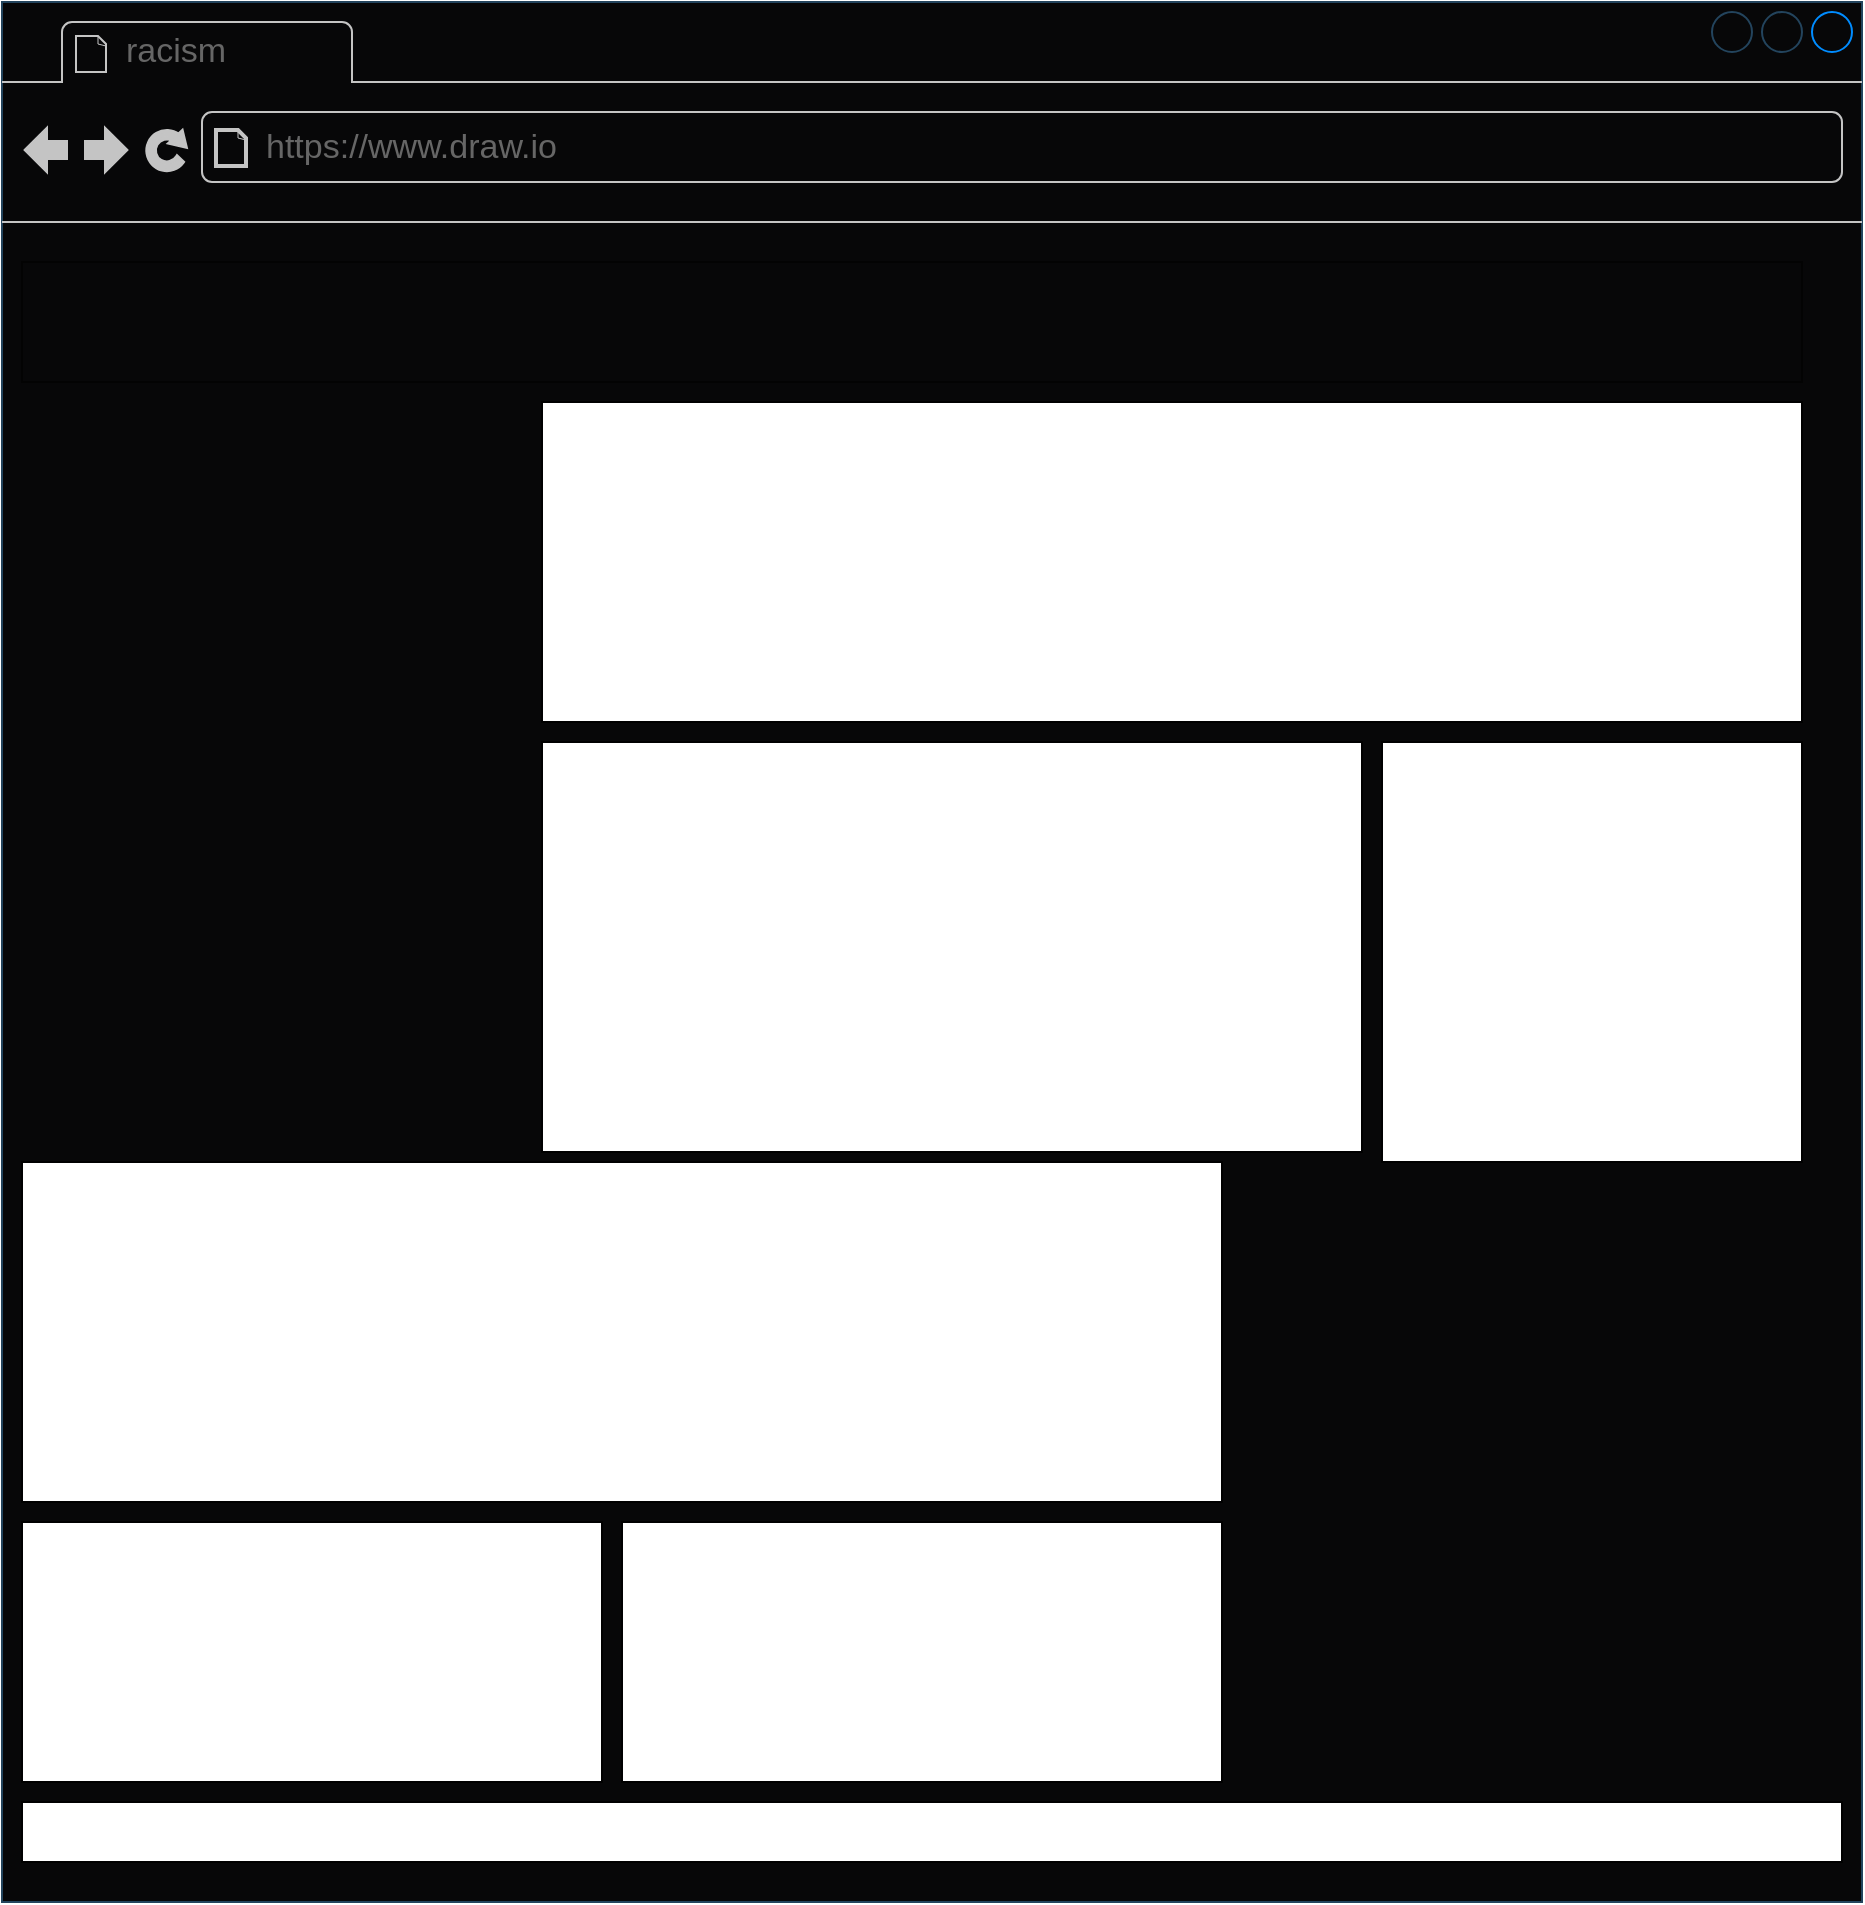 <mxfile version="14.6.13" type="github">
  <diagram id="TX8yhZ7MSqn7X93g5keU" name="Page-1">
    <mxGraphModel dx="2272" dy="746" grid="1" gridSize="10" guides="1" tooltips="1" connect="1" arrows="1" fold="1" page="1" pageScale="1" pageWidth="850" pageHeight="1100" math="0" shadow="0">
      <root>
        <mxCell id="0" />
        <mxCell id="1" parent="0" />
        <mxCell id="1TkdUxBdFWEZ6PXw6-x2-6" value="" style="strokeWidth=1;shadow=0;dashed=0;align=center;html=1;shape=mxgraph.mockup.containers.browserWindow;rSize=0;strokeColor2=#008cff;strokeColor3=#c4c4c4;mainText=,;recursiveResize=0;strokeColor=#23445d;fillColor=#070708;" parent="1" vertex="1">
          <mxGeometry x="-680" y="20" width="930" height="950" as="geometry" />
        </mxCell>
        <mxCell id="1TkdUxBdFWEZ6PXw6-x2-7" value="racism" style="strokeWidth=1;shadow=0;dashed=0;align=center;html=1;shape=mxgraph.mockup.containers.anchor;fontSize=17;fontColor=#666666;align=left;" parent="1TkdUxBdFWEZ6PXw6-x2-6" vertex="1">
          <mxGeometry x="60" y="12" width="110" height="26" as="geometry" />
        </mxCell>
        <mxCell id="1TkdUxBdFWEZ6PXw6-x2-8" value="https://www.draw.io" style="strokeWidth=1;shadow=0;dashed=0;align=center;html=1;shape=mxgraph.mockup.containers.anchor;rSize=0;fontSize=17;fontColor=#666666;align=left;" parent="1TkdUxBdFWEZ6PXw6-x2-6" vertex="1">
          <mxGeometry x="130" y="60" width="250" height="26" as="geometry" />
        </mxCell>
        <mxCell id="1TkdUxBdFWEZ6PXw6-x2-23" value="" style="rounded=0;whiteSpace=wrap;html=1;fillColor=none;strokeColor=#030303;" parent="1TkdUxBdFWEZ6PXw6-x2-6" vertex="1">
          <mxGeometry x="10" y="130" width="890" height="60" as="geometry" />
        </mxCell>
        <mxCell id="IpLV5hRzWQkR-cn8Zp70-1" value="" style="rounded=0;whiteSpace=wrap;html=1;" vertex="1" parent="1TkdUxBdFWEZ6PXw6-x2-6">
          <mxGeometry x="270" y="200" width="630" height="160" as="geometry" />
        </mxCell>
        <mxCell id="IpLV5hRzWQkR-cn8Zp70-4" value="" style="rounded=0;whiteSpace=wrap;html=1;" vertex="1" parent="1TkdUxBdFWEZ6PXw6-x2-6">
          <mxGeometry x="270" y="370" width="410" height="205" as="geometry" />
        </mxCell>
        <mxCell id="IpLV5hRzWQkR-cn8Zp70-6" value="" style="rounded=0;whiteSpace=wrap;html=1;" vertex="1" parent="1TkdUxBdFWEZ6PXw6-x2-6">
          <mxGeometry x="10" y="580" width="600" height="170" as="geometry" />
        </mxCell>
        <mxCell id="IpLV5hRzWQkR-cn8Zp70-8" value="" style="rounded=0;whiteSpace=wrap;html=1;" vertex="1" parent="1TkdUxBdFWEZ6PXw6-x2-6">
          <mxGeometry x="10" y="900" width="910" height="30" as="geometry" />
        </mxCell>
        <mxCell id="IpLV5hRzWQkR-cn8Zp70-10" value="" style="rounded=0;whiteSpace=wrap;html=1;" vertex="1" parent="1TkdUxBdFWEZ6PXw6-x2-6">
          <mxGeometry x="310" y="760" width="300" height="130" as="geometry" />
        </mxCell>
        <mxCell id="IpLV5hRzWQkR-cn8Zp70-12" value="" style="rounded=0;whiteSpace=wrap;html=1;" vertex="1" parent="1TkdUxBdFWEZ6PXw6-x2-6">
          <mxGeometry x="10" y="760" width="290" height="130" as="geometry" />
        </mxCell>
        <mxCell id="IpLV5hRzWQkR-cn8Zp70-13" value="" style="shape=image;verticalLabelPosition=bottom;labelBackgroundColor=#ffffff;verticalAlign=top;aspect=fixed;imageAspect=0;image=https://images.unsplash.com/photo-1616945455497-3739f67df172?ixid=MnwxMjA3fDB8MHxwaG90by1wYWdlfHx8fGVufDB8fHx8&amp;ixlib=rb-1.2.1&amp;auto=format&amp;fit=crop&amp;w=1000&amp;q=80;" vertex="1" parent="1TkdUxBdFWEZ6PXw6-x2-6">
          <mxGeometry x="10" y="200" width="245.11" height="367.31" as="geometry" />
        </mxCell>
        <mxCell id="IpLV5hRzWQkR-cn8Zp70-14" value="" style="rounded=0;whiteSpace=wrap;html=1;" vertex="1" parent="1TkdUxBdFWEZ6PXw6-x2-6">
          <mxGeometry x="690" y="370" width="210" height="210" as="geometry" />
        </mxCell>
      </root>
    </mxGraphModel>
  </diagram>
</mxfile>
